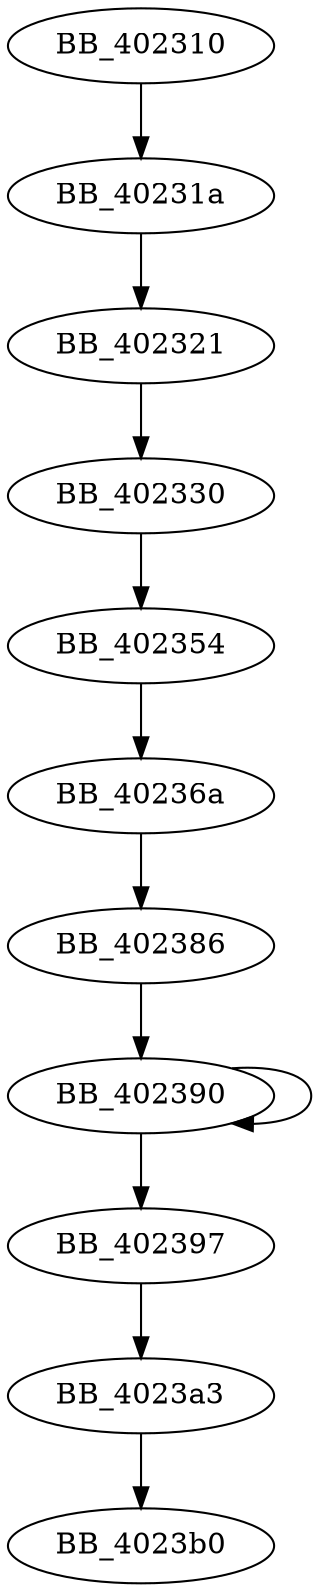 DiGraph sub_402310{
BB_402310->BB_40231a
BB_40231a->BB_402321
BB_402321->BB_402330
BB_402330->BB_402354
BB_402354->BB_40236a
BB_40236a->BB_402386
BB_402386->BB_402390
BB_402390->BB_402390
BB_402390->BB_402397
BB_402397->BB_4023a3
BB_4023a3->BB_4023b0
}
